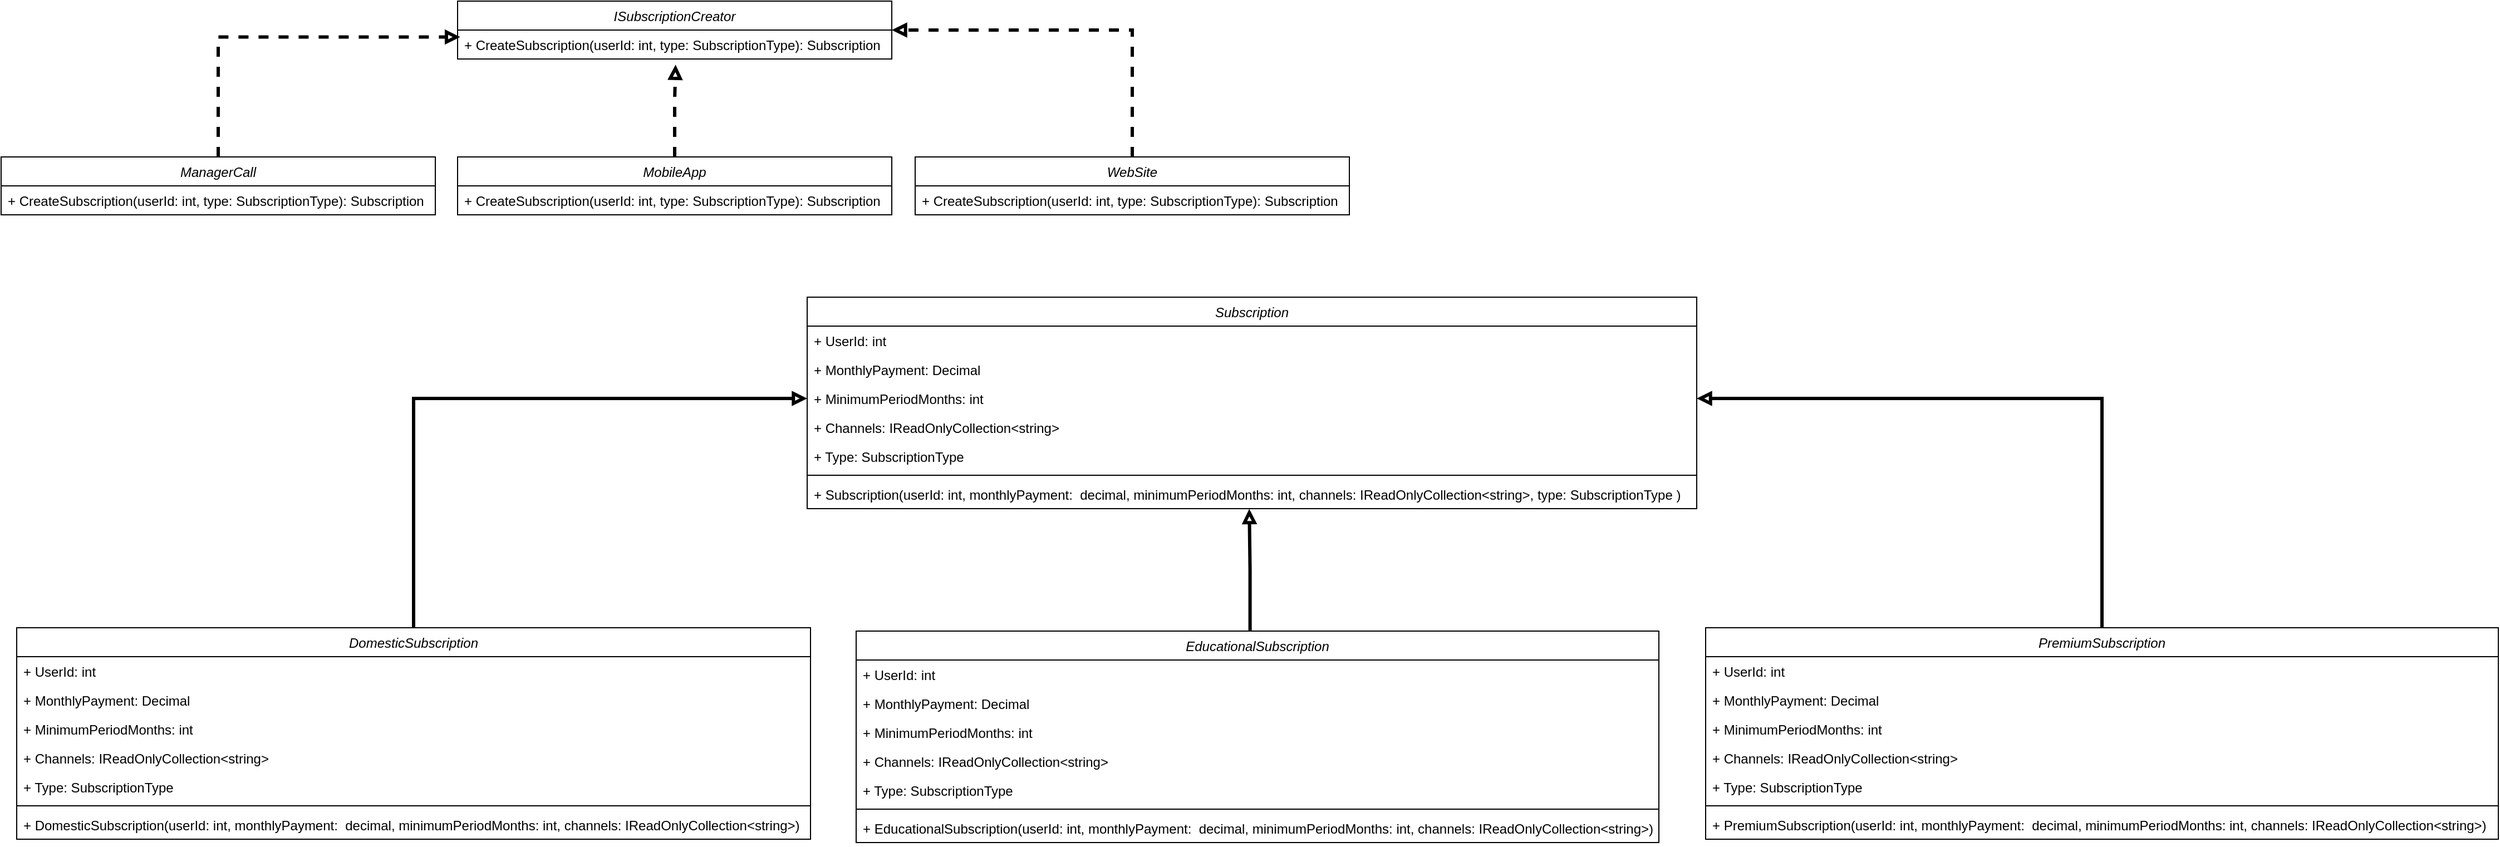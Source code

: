 <mxfile version="24.0.7" type="device">
  <diagram id="C5RBs43oDa-KdzZeNtuy" name="Page-1">
    <mxGraphModel dx="2206" dy="1148" grid="0" gridSize="10" guides="1" tooltips="1" connect="1" arrows="1" fold="1" page="0" pageScale="1" pageWidth="827" pageHeight="1169" math="0" shadow="0">
      <root>
        <mxCell id="WIyWlLk6GJQsqaUBKTNV-0" />
        <mxCell id="WIyWlLk6GJQsqaUBKTNV-1" parent="WIyWlLk6GJQsqaUBKTNV-0" />
        <mxCell id="zkfFHV4jXpPFQw0GAbJ--0" value="ISubscriptionCreator" style="swimlane;fontStyle=2;align=center;verticalAlign=top;childLayout=stackLayout;horizontal=1;startSize=26;horizontalStack=0;resizeParent=1;resizeLast=0;collapsible=1;marginBottom=0;rounded=0;shadow=0;strokeWidth=1;" parent="WIyWlLk6GJQsqaUBKTNV-1" vertex="1">
          <mxGeometry x="440" y="20" width="390" height="52" as="geometry">
            <mxRectangle x="230" y="140" width="160" height="26" as="alternateBounds" />
          </mxGeometry>
        </mxCell>
        <mxCell id="zkfFHV4jXpPFQw0GAbJ--5" value="+ CreateSubscription(userId: int, type: SubscriptionType): Subscription" style="text;align=left;verticalAlign=top;spacingLeft=4;spacingRight=4;overflow=hidden;rotatable=0;points=[[0,0.5],[1,0.5]];portConstraint=eastwest;" parent="zkfFHV4jXpPFQw0GAbJ--0" vertex="1">
          <mxGeometry y="26" width="390" height="26" as="geometry" />
        </mxCell>
        <mxCell id="2VuJOfDaBP14-Dz3qf2v-0" value="Subscription" style="swimlane;fontStyle=2;align=center;verticalAlign=top;childLayout=stackLayout;horizontal=1;startSize=26;horizontalStack=0;resizeParent=1;resizeLast=0;collapsible=1;marginBottom=0;rounded=0;shadow=0;strokeWidth=1;" parent="WIyWlLk6GJQsqaUBKTNV-1" vertex="1">
          <mxGeometry x="754" y="286" width="799" height="190" as="geometry">
            <mxRectangle x="230" y="140" width="160" height="26" as="alternateBounds" />
          </mxGeometry>
        </mxCell>
        <mxCell id="2VuJOfDaBP14-Dz3qf2v-1" value="+ UserId: int" style="text;align=left;verticalAlign=top;spacingLeft=4;spacingRight=4;overflow=hidden;rotatable=0;points=[[0,0.5],[1,0.5]];portConstraint=eastwest;" parent="2VuJOfDaBP14-Dz3qf2v-0" vertex="1">
          <mxGeometry y="26" width="799" height="26" as="geometry" />
        </mxCell>
        <mxCell id="2VuJOfDaBP14-Dz3qf2v-2" value="+ MonthlyPayment: Decimal" style="text;align=left;verticalAlign=top;spacingLeft=4;spacingRight=4;overflow=hidden;rotatable=0;points=[[0,0.5],[1,0.5]];portConstraint=eastwest;rounded=0;shadow=0;html=0;" parent="2VuJOfDaBP14-Dz3qf2v-0" vertex="1">
          <mxGeometry y="52" width="799" height="26" as="geometry" />
        </mxCell>
        <mxCell id="2VuJOfDaBP14-Dz3qf2v-3" value="+ MinimumPeriodMonths: int" style="text;align=left;verticalAlign=top;spacingLeft=4;spacingRight=4;overflow=hidden;rotatable=0;points=[[0,0.5],[1,0.5]];portConstraint=eastwest;rounded=0;shadow=0;html=0;" parent="2VuJOfDaBP14-Dz3qf2v-0" vertex="1">
          <mxGeometry y="78" width="799" height="26" as="geometry" />
        </mxCell>
        <mxCell id="2VuJOfDaBP14-Dz3qf2v-15" value="+ Channels: IReadOnlyCollection&lt;string&gt;" style="text;align=left;verticalAlign=top;spacingLeft=4;spacingRight=4;overflow=hidden;rotatable=0;points=[[0,0.5],[1,0.5]];portConstraint=eastwest;rounded=0;shadow=0;html=0;" parent="2VuJOfDaBP14-Dz3qf2v-0" vertex="1">
          <mxGeometry y="104" width="799" height="26" as="geometry" />
        </mxCell>
        <mxCell id="2VuJOfDaBP14-Dz3qf2v-16" value="+ Type: SubscriptionType" style="text;align=left;verticalAlign=top;spacingLeft=4;spacingRight=4;overflow=hidden;rotatable=0;points=[[0,0.5],[1,0.5]];portConstraint=eastwest;rounded=0;shadow=0;html=0;" parent="2VuJOfDaBP14-Dz3qf2v-0" vertex="1">
          <mxGeometry y="130" width="799" height="26" as="geometry" />
        </mxCell>
        <mxCell id="2VuJOfDaBP14-Dz3qf2v-4" value="" style="line;html=1;strokeWidth=1;align=left;verticalAlign=middle;spacingTop=-1;spacingLeft=3;spacingRight=3;rotatable=0;labelPosition=right;points=[];portConstraint=eastwest;" parent="2VuJOfDaBP14-Dz3qf2v-0" vertex="1">
          <mxGeometry y="156" width="799" height="8" as="geometry" />
        </mxCell>
        <mxCell id="2VuJOfDaBP14-Dz3qf2v-5" value="+ Subscription(userId: int, monthlyPayment:  decimal, minimumPeriodMonths: int, channels: IReadOnlyCollection&lt;string&gt;, type: SubscriptionType ) " style="text;align=left;verticalAlign=top;spacingLeft=4;spacingRight=4;overflow=hidden;rotatable=0;points=[[0,0.5],[1,0.5]];portConstraint=eastwest;" parent="2VuJOfDaBP14-Dz3qf2v-0" vertex="1">
          <mxGeometry y="164" width="799" height="26" as="geometry" />
        </mxCell>
        <mxCell id="2VuJOfDaBP14-Dz3qf2v-6" value="ManagerCall" style="swimlane;fontStyle=2;align=center;verticalAlign=top;childLayout=stackLayout;horizontal=1;startSize=26;horizontalStack=0;resizeParent=1;resizeLast=0;collapsible=1;marginBottom=0;rounded=0;shadow=0;strokeWidth=1;" parent="WIyWlLk6GJQsqaUBKTNV-1" vertex="1">
          <mxGeometry x="30" y="160" width="390" height="52" as="geometry">
            <mxRectangle x="230" y="140" width="160" height="26" as="alternateBounds" />
          </mxGeometry>
        </mxCell>
        <mxCell id="2VuJOfDaBP14-Dz3qf2v-7" value="+ CreateSubscription(userId: int, type: SubscriptionType): Subscription" style="text;align=left;verticalAlign=top;spacingLeft=4;spacingRight=4;overflow=hidden;rotatable=0;points=[[0,0.5],[1,0.5]];portConstraint=eastwest;" parent="2VuJOfDaBP14-Dz3qf2v-6" vertex="1">
          <mxGeometry y="26" width="390" height="26" as="geometry" />
        </mxCell>
        <mxCell id="2VuJOfDaBP14-Dz3qf2v-8" value="WebSite" style="swimlane;fontStyle=2;align=center;verticalAlign=top;childLayout=stackLayout;horizontal=1;startSize=26;horizontalStack=0;resizeParent=1;resizeLast=0;collapsible=1;marginBottom=0;rounded=0;shadow=0;strokeWidth=1;" parent="WIyWlLk6GJQsqaUBKTNV-1" vertex="1">
          <mxGeometry x="851" y="160" width="390" height="52" as="geometry">
            <mxRectangle x="230" y="140" width="160" height="26" as="alternateBounds" />
          </mxGeometry>
        </mxCell>
        <mxCell id="2VuJOfDaBP14-Dz3qf2v-9" value="+ CreateSubscription(userId: int, type: SubscriptionType): Subscription" style="text;align=left;verticalAlign=top;spacingLeft=4;spacingRight=4;overflow=hidden;rotatable=0;points=[[0,0.5],[1,0.5]];portConstraint=eastwest;" parent="2VuJOfDaBP14-Dz3qf2v-8" vertex="1">
          <mxGeometry y="26" width="390" height="26" as="geometry" />
        </mxCell>
        <mxCell id="2VuJOfDaBP14-Dz3qf2v-10" value="MobileApp" style="swimlane;fontStyle=2;align=center;verticalAlign=top;childLayout=stackLayout;horizontal=1;startSize=26;horizontalStack=0;resizeParent=1;resizeLast=0;collapsible=1;marginBottom=0;rounded=0;shadow=0;strokeWidth=1;" parent="WIyWlLk6GJQsqaUBKTNV-1" vertex="1">
          <mxGeometry x="440" y="160" width="390" height="52" as="geometry">
            <mxRectangle x="230" y="140" width="160" height="26" as="alternateBounds" />
          </mxGeometry>
        </mxCell>
        <mxCell id="2VuJOfDaBP14-Dz3qf2v-11" value="+ CreateSubscription(userId: int, type: SubscriptionType): Subscription" style="text;align=left;verticalAlign=top;spacingLeft=4;spacingRight=4;overflow=hidden;rotatable=0;points=[[0,0.5],[1,0.5]];portConstraint=eastwest;" parent="2VuJOfDaBP14-Dz3qf2v-10" vertex="1">
          <mxGeometry y="26" width="390" height="26" as="geometry" />
        </mxCell>
        <mxCell id="2VuJOfDaBP14-Dz3qf2v-12" value="" style="edgeStyle=orthogonalEdgeStyle;rounded=0;orthogonalLoop=1;jettySize=auto;html=1;endArrow=block;endFill=0;dashed=1;strokeWidth=3;entryX=0.502;entryY=1.196;entryDx=0;entryDy=0;exitX=0.5;exitY=0;exitDx=0;exitDy=0;entryPerimeter=0;" parent="WIyWlLk6GJQsqaUBKTNV-1" source="2VuJOfDaBP14-Dz3qf2v-10" target="zkfFHV4jXpPFQw0GAbJ--5" edge="1">
          <mxGeometry relative="1" as="geometry">
            <mxPoint x="539.97" y="124.03" as="sourcePoint" />
            <mxPoint x="539" y="-18.97" as="targetPoint" />
            <Array as="points">
              <mxPoint x="635" y="109" />
              <mxPoint x="636" y="109" />
            </Array>
          </mxGeometry>
        </mxCell>
        <mxCell id="2VuJOfDaBP14-Dz3qf2v-13" value="" style="edgeStyle=orthogonalEdgeStyle;rounded=0;orthogonalLoop=1;jettySize=auto;html=1;endArrow=block;endFill=0;dashed=1;strokeWidth=3;entryX=0.006;entryY=0.24;entryDx=0;entryDy=0;exitX=0.5;exitY=0;exitDx=0;exitDy=0;entryPerimeter=0;" parent="WIyWlLk6GJQsqaUBKTNV-1" source="2VuJOfDaBP14-Dz3qf2v-6" target="zkfFHV4jXpPFQw0GAbJ--5" edge="1">
          <mxGeometry relative="1" as="geometry">
            <mxPoint x="292" y="122" as="sourcePoint" />
            <mxPoint x="293" y="39" as="targetPoint" />
            <Array as="points">
              <mxPoint x="225" y="52" />
            </Array>
          </mxGeometry>
        </mxCell>
        <mxCell id="2VuJOfDaBP14-Dz3qf2v-14" value="" style="edgeStyle=orthogonalEdgeStyle;rounded=0;orthogonalLoop=1;jettySize=auto;html=1;endArrow=block;endFill=0;dashed=1;strokeWidth=3;entryX=1;entryY=0.5;entryDx=0;entryDy=0;exitX=0.5;exitY=0;exitDx=0;exitDy=0;" parent="WIyWlLk6GJQsqaUBKTNV-1" source="2VuJOfDaBP14-Dz3qf2v-8" target="zkfFHV4jXpPFQw0GAbJ--0" edge="1">
          <mxGeometry relative="1" as="geometry">
            <mxPoint x="1038" y="150" as="sourcePoint" />
            <mxPoint x="1255" y="42" as="targetPoint" />
            <Array as="points">
              <mxPoint x="1046" y="46" />
            </Array>
          </mxGeometry>
        </mxCell>
        <mxCell id="2VuJOfDaBP14-Dz3qf2v-42" style="edgeStyle=orthogonalEdgeStyle;rounded=0;orthogonalLoop=1;jettySize=auto;html=1;entryX=0;entryY=0.5;entryDx=0;entryDy=0;strokeWidth=3;endArrow=block;endFill=0;" parent="WIyWlLk6GJQsqaUBKTNV-1" source="2VuJOfDaBP14-Dz3qf2v-17" target="2VuJOfDaBP14-Dz3qf2v-3" edge="1">
          <mxGeometry relative="1" as="geometry" />
        </mxCell>
        <mxCell id="2VuJOfDaBP14-Dz3qf2v-17" value="DomesticSubscription" style="swimlane;fontStyle=2;align=center;verticalAlign=top;childLayout=stackLayout;horizontal=1;startSize=26;horizontalStack=0;resizeParent=1;resizeLast=0;collapsible=1;marginBottom=0;rounded=0;shadow=0;strokeWidth=1;" parent="WIyWlLk6GJQsqaUBKTNV-1" vertex="1">
          <mxGeometry x="44" y="583" width="713" height="190" as="geometry">
            <mxRectangle x="230" y="140" width="160" height="26" as="alternateBounds" />
          </mxGeometry>
        </mxCell>
        <mxCell id="2VuJOfDaBP14-Dz3qf2v-18" value="+ UserId: int" style="text;align=left;verticalAlign=top;spacingLeft=4;spacingRight=4;overflow=hidden;rotatable=0;points=[[0,0.5],[1,0.5]];portConstraint=eastwest;" parent="2VuJOfDaBP14-Dz3qf2v-17" vertex="1">
          <mxGeometry y="26" width="713" height="26" as="geometry" />
        </mxCell>
        <mxCell id="2VuJOfDaBP14-Dz3qf2v-19" value="+ MonthlyPayment: Decimal" style="text;align=left;verticalAlign=top;spacingLeft=4;spacingRight=4;overflow=hidden;rotatable=0;points=[[0,0.5],[1,0.5]];portConstraint=eastwest;rounded=0;shadow=0;html=0;" parent="2VuJOfDaBP14-Dz3qf2v-17" vertex="1">
          <mxGeometry y="52" width="713" height="26" as="geometry" />
        </mxCell>
        <mxCell id="2VuJOfDaBP14-Dz3qf2v-20" value="+ MinimumPeriodMonths: int" style="text;align=left;verticalAlign=top;spacingLeft=4;spacingRight=4;overflow=hidden;rotatable=0;points=[[0,0.5],[1,0.5]];portConstraint=eastwest;rounded=0;shadow=0;html=0;" parent="2VuJOfDaBP14-Dz3qf2v-17" vertex="1">
          <mxGeometry y="78" width="713" height="26" as="geometry" />
        </mxCell>
        <mxCell id="2VuJOfDaBP14-Dz3qf2v-21" value="+ Channels: IReadOnlyCollection&lt;string&gt;" style="text;align=left;verticalAlign=top;spacingLeft=4;spacingRight=4;overflow=hidden;rotatable=0;points=[[0,0.5],[1,0.5]];portConstraint=eastwest;rounded=0;shadow=0;html=0;" parent="2VuJOfDaBP14-Dz3qf2v-17" vertex="1">
          <mxGeometry y="104" width="713" height="26" as="geometry" />
        </mxCell>
        <mxCell id="2VuJOfDaBP14-Dz3qf2v-22" value="+ Type: SubscriptionType" style="text;align=left;verticalAlign=top;spacingLeft=4;spacingRight=4;overflow=hidden;rotatable=0;points=[[0,0.5],[1,0.5]];portConstraint=eastwest;rounded=0;shadow=0;html=0;" parent="2VuJOfDaBP14-Dz3qf2v-17" vertex="1">
          <mxGeometry y="130" width="713" height="26" as="geometry" />
        </mxCell>
        <mxCell id="2VuJOfDaBP14-Dz3qf2v-23" value="" style="line;html=1;strokeWidth=1;align=left;verticalAlign=middle;spacingTop=-1;spacingLeft=3;spacingRight=3;rotatable=0;labelPosition=right;points=[];portConstraint=eastwest;" parent="2VuJOfDaBP14-Dz3qf2v-17" vertex="1">
          <mxGeometry y="156" width="713" height="8" as="geometry" />
        </mxCell>
        <mxCell id="2VuJOfDaBP14-Dz3qf2v-24" value="+ DomesticSubscription(userId: int, monthlyPayment:  decimal, minimumPeriodMonths: int, channels: IReadOnlyCollection&lt;string&gt;) " style="text;align=left;verticalAlign=top;spacingLeft=4;spacingRight=4;overflow=hidden;rotatable=0;points=[[0,0.5],[1,0.5]];portConstraint=eastwest;" parent="2VuJOfDaBP14-Dz3qf2v-17" vertex="1">
          <mxGeometry y="164" width="713" height="26" as="geometry" />
        </mxCell>
        <mxCell id="2VuJOfDaBP14-Dz3qf2v-44" style="edgeStyle=orthogonalEdgeStyle;rounded=0;orthogonalLoop=1;jettySize=auto;html=1;entryX=1;entryY=0.5;entryDx=0;entryDy=0;strokeWidth=3;endArrow=block;endFill=0;" parent="WIyWlLk6GJQsqaUBKTNV-1" source="2VuJOfDaBP14-Dz3qf2v-25" target="2VuJOfDaBP14-Dz3qf2v-3" edge="1">
          <mxGeometry relative="1" as="geometry" />
        </mxCell>
        <mxCell id="2VuJOfDaBP14-Dz3qf2v-25" value="PremiumSubscription" style="swimlane;fontStyle=2;align=center;verticalAlign=top;childLayout=stackLayout;horizontal=1;startSize=26;horizontalStack=0;resizeParent=1;resizeLast=0;collapsible=1;marginBottom=0;rounded=0;shadow=0;strokeWidth=1;" parent="WIyWlLk6GJQsqaUBKTNV-1" vertex="1">
          <mxGeometry x="1561" y="583" width="712" height="190" as="geometry">
            <mxRectangle x="230" y="140" width="160" height="26" as="alternateBounds" />
          </mxGeometry>
        </mxCell>
        <mxCell id="2VuJOfDaBP14-Dz3qf2v-26" value="+ UserId: int" style="text;align=left;verticalAlign=top;spacingLeft=4;spacingRight=4;overflow=hidden;rotatable=0;points=[[0,0.5],[1,0.5]];portConstraint=eastwest;" parent="2VuJOfDaBP14-Dz3qf2v-25" vertex="1">
          <mxGeometry y="26" width="712" height="26" as="geometry" />
        </mxCell>
        <mxCell id="2VuJOfDaBP14-Dz3qf2v-27" value="+ MonthlyPayment: Decimal" style="text;align=left;verticalAlign=top;spacingLeft=4;spacingRight=4;overflow=hidden;rotatable=0;points=[[0,0.5],[1,0.5]];portConstraint=eastwest;rounded=0;shadow=0;html=0;" parent="2VuJOfDaBP14-Dz3qf2v-25" vertex="1">
          <mxGeometry y="52" width="712" height="26" as="geometry" />
        </mxCell>
        <mxCell id="2VuJOfDaBP14-Dz3qf2v-28" value="+ MinimumPeriodMonths: int" style="text;align=left;verticalAlign=top;spacingLeft=4;spacingRight=4;overflow=hidden;rotatable=0;points=[[0,0.5],[1,0.5]];portConstraint=eastwest;rounded=0;shadow=0;html=0;" parent="2VuJOfDaBP14-Dz3qf2v-25" vertex="1">
          <mxGeometry y="78" width="712" height="26" as="geometry" />
        </mxCell>
        <mxCell id="2VuJOfDaBP14-Dz3qf2v-29" value="+ Channels: IReadOnlyCollection&lt;string&gt;" style="text;align=left;verticalAlign=top;spacingLeft=4;spacingRight=4;overflow=hidden;rotatable=0;points=[[0,0.5],[1,0.5]];portConstraint=eastwest;rounded=0;shadow=0;html=0;" parent="2VuJOfDaBP14-Dz3qf2v-25" vertex="1">
          <mxGeometry y="104" width="712" height="26" as="geometry" />
        </mxCell>
        <mxCell id="2VuJOfDaBP14-Dz3qf2v-30" value="+ Type: SubscriptionType" style="text;align=left;verticalAlign=top;spacingLeft=4;spacingRight=4;overflow=hidden;rotatable=0;points=[[0,0.5],[1,0.5]];portConstraint=eastwest;rounded=0;shadow=0;html=0;" parent="2VuJOfDaBP14-Dz3qf2v-25" vertex="1">
          <mxGeometry y="130" width="712" height="26" as="geometry" />
        </mxCell>
        <mxCell id="2VuJOfDaBP14-Dz3qf2v-31" value="" style="line;html=1;strokeWidth=1;align=left;verticalAlign=middle;spacingTop=-1;spacingLeft=3;spacingRight=3;rotatable=0;labelPosition=right;points=[];portConstraint=eastwest;" parent="2VuJOfDaBP14-Dz3qf2v-25" vertex="1">
          <mxGeometry y="156" width="712" height="8" as="geometry" />
        </mxCell>
        <mxCell id="2VuJOfDaBP14-Dz3qf2v-32" value="+ PremiumSubscription(userId: int, monthlyPayment:  decimal, minimumPeriodMonths: int, channels: IReadOnlyCollection&lt;string&gt;) " style="text;align=left;verticalAlign=top;spacingLeft=4;spacingRight=4;overflow=hidden;rotatable=0;points=[[0,0.5],[1,0.5]];portConstraint=eastwest;" parent="2VuJOfDaBP14-Dz3qf2v-25" vertex="1">
          <mxGeometry y="164" width="712" height="26" as="geometry" />
        </mxCell>
        <mxCell id="2VuJOfDaBP14-Dz3qf2v-33" value="EducationalSubscription" style="swimlane;fontStyle=2;align=center;verticalAlign=top;childLayout=stackLayout;horizontal=1;startSize=26;horizontalStack=0;resizeParent=1;resizeLast=0;collapsible=1;marginBottom=0;rounded=0;shadow=0;strokeWidth=1;" parent="WIyWlLk6GJQsqaUBKTNV-1" vertex="1">
          <mxGeometry x="798" y="586" width="721" height="190" as="geometry">
            <mxRectangle x="230" y="140" width="160" height="26" as="alternateBounds" />
          </mxGeometry>
        </mxCell>
        <mxCell id="2VuJOfDaBP14-Dz3qf2v-34" value="+ UserId: int" style="text;align=left;verticalAlign=top;spacingLeft=4;spacingRight=4;overflow=hidden;rotatable=0;points=[[0,0.5],[1,0.5]];portConstraint=eastwest;" parent="2VuJOfDaBP14-Dz3qf2v-33" vertex="1">
          <mxGeometry y="26" width="721" height="26" as="geometry" />
        </mxCell>
        <mxCell id="2VuJOfDaBP14-Dz3qf2v-35" value="+ MonthlyPayment: Decimal" style="text;align=left;verticalAlign=top;spacingLeft=4;spacingRight=4;overflow=hidden;rotatable=0;points=[[0,0.5],[1,0.5]];portConstraint=eastwest;rounded=0;shadow=0;html=0;" parent="2VuJOfDaBP14-Dz3qf2v-33" vertex="1">
          <mxGeometry y="52" width="721" height="26" as="geometry" />
        </mxCell>
        <mxCell id="2VuJOfDaBP14-Dz3qf2v-36" value="+ MinimumPeriodMonths: int" style="text;align=left;verticalAlign=top;spacingLeft=4;spacingRight=4;overflow=hidden;rotatable=0;points=[[0,0.5],[1,0.5]];portConstraint=eastwest;rounded=0;shadow=0;html=0;" parent="2VuJOfDaBP14-Dz3qf2v-33" vertex="1">
          <mxGeometry y="78" width="721" height="26" as="geometry" />
        </mxCell>
        <mxCell id="2VuJOfDaBP14-Dz3qf2v-37" value="+ Channels: IReadOnlyCollection&lt;string&gt;" style="text;align=left;verticalAlign=top;spacingLeft=4;spacingRight=4;overflow=hidden;rotatable=0;points=[[0,0.5],[1,0.5]];portConstraint=eastwest;rounded=0;shadow=0;html=0;" parent="2VuJOfDaBP14-Dz3qf2v-33" vertex="1">
          <mxGeometry y="104" width="721" height="26" as="geometry" />
        </mxCell>
        <mxCell id="2VuJOfDaBP14-Dz3qf2v-38" value="+ Type: SubscriptionType" style="text;align=left;verticalAlign=top;spacingLeft=4;spacingRight=4;overflow=hidden;rotatable=0;points=[[0,0.5],[1,0.5]];portConstraint=eastwest;rounded=0;shadow=0;html=0;" parent="2VuJOfDaBP14-Dz3qf2v-33" vertex="1">
          <mxGeometry y="130" width="721" height="26" as="geometry" />
        </mxCell>
        <mxCell id="2VuJOfDaBP14-Dz3qf2v-39" value="" style="line;html=1;strokeWidth=1;align=left;verticalAlign=middle;spacingTop=-1;spacingLeft=3;spacingRight=3;rotatable=0;labelPosition=right;points=[];portConstraint=eastwest;" parent="2VuJOfDaBP14-Dz3qf2v-33" vertex="1">
          <mxGeometry y="156" width="721" height="8" as="geometry" />
        </mxCell>
        <mxCell id="2VuJOfDaBP14-Dz3qf2v-40" value="+ EducationalSubscription(userId: int, monthlyPayment:  decimal, minimumPeriodMonths: int, channels: IReadOnlyCollection&lt;string&gt;) " style="text;align=left;verticalAlign=top;spacingLeft=4;spacingRight=4;overflow=hidden;rotatable=0;points=[[0,0.5],[1,0.5]];portConstraint=eastwest;" parent="2VuJOfDaBP14-Dz3qf2v-33" vertex="1">
          <mxGeometry y="164" width="721" height="26" as="geometry" />
        </mxCell>
        <mxCell id="2VuJOfDaBP14-Dz3qf2v-43" style="edgeStyle=orthogonalEdgeStyle;rounded=0;orthogonalLoop=1;jettySize=auto;html=1;exitX=0.5;exitY=0;exitDx=0;exitDy=0;strokeWidth=3;endArrow=block;endFill=0;entryX=0.497;entryY=1.008;entryDx=0;entryDy=0;entryPerimeter=0;" parent="WIyWlLk6GJQsqaUBKTNV-1" target="2VuJOfDaBP14-Dz3qf2v-5" edge="1">
          <mxGeometry relative="1" as="geometry">
            <Array as="points">
              <mxPoint x="1152" y="531" />
            </Array>
            <mxPoint x="1151.8" y="586" as="sourcePoint" />
            <mxPoint x="1296" y="531" as="targetPoint" />
          </mxGeometry>
        </mxCell>
      </root>
    </mxGraphModel>
  </diagram>
</mxfile>
